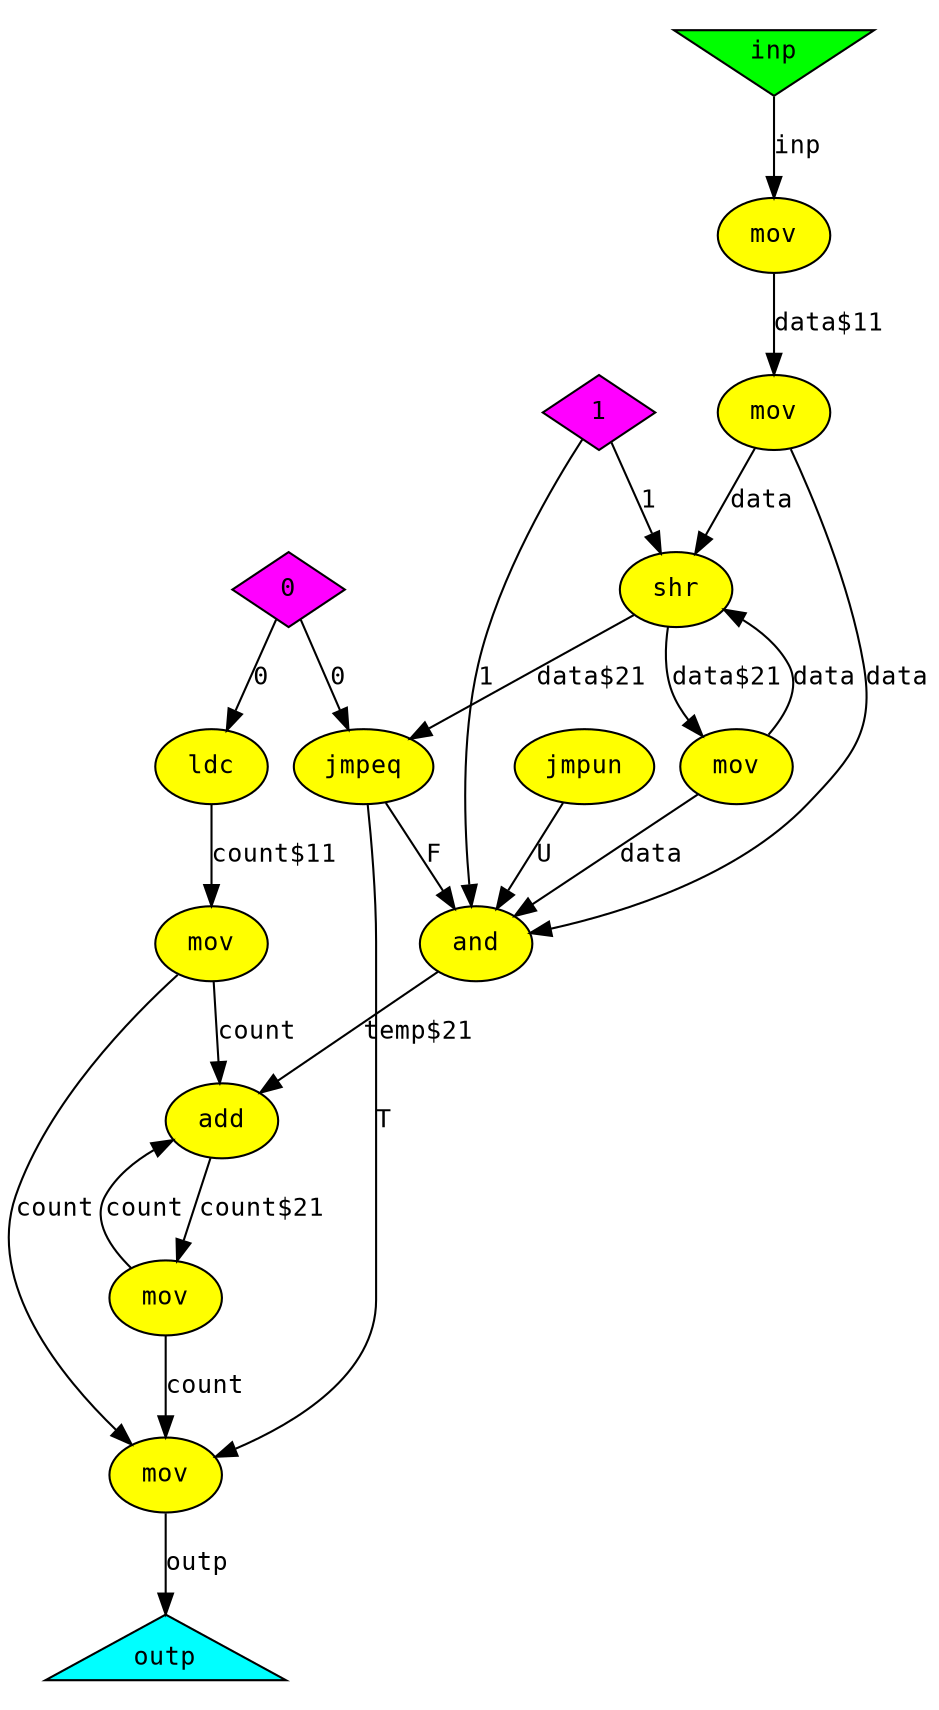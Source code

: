 digraph popcount
{
  graph [rankdir="TB", nodesep = "0.175"];
  node [fontname="Courier", fontsize="12", style="filled"];
  edge [fontname="Courier", fontsize="12"];

  add_6  [label="add", ntype="operation", argix="-1", dataspec="na", bb="2", shape="ellipse", fillcolor="yellow"];
  and_5  [label="and", ntype="operation", argix="-1", dataspec="na", bb="2", shape="ellipse", fillcolor="yellow"];
  cnst0  [label="0", ntype="constant", argix="-1", dataspec="u32", bb="-1", shape="diamond", fillcolor="magenta"];
  cnst1  [label="1", ntype="constant", argix="-1", dataspec="u32", bb="-1", shape="diamond", fillcolor="magenta"];
  inp  [label="inp", ntype="invar", argix="0", dataspec="u32", bb="-1", shape="invtriangle", fillcolor="green"];
  jmpeq_10  [label="jmpeq", ntype="operation", argix="-1", dataspec="na", bb="2", shape="ellipse", fillcolor="yellow"];
  jmpun_4  [label="jmpun", ntype="operation", argix="-1", dataspec="na", bb="1", shape="ellipse", fillcolor="yellow"];
  ldc_1  [label="ldc", ntype="operation", argix="-1", dataspec="na", bb="1", shape="ellipse", fillcolor="yellow"];
  mov_0  [label="mov", ntype="operation", argix="-1", dataspec="na", bb="1", shape="ellipse", fillcolor="yellow"];
  mov_11  [label="mov", ntype="operation", argix="-1", dataspec="na", bb="3", shape="ellipse", fillcolor="yellow"];
  mov_2  [label="mov", ntype="operation", argix="-1", dataspec="na", bb="1", shape="ellipse", fillcolor="yellow"];
  mov_3  [label="mov", ntype="operation", argix="-1", dataspec="na", bb="1", shape="ellipse", fillcolor="yellow"];
  mov_8  [label="mov", ntype="operation", argix="-1", dataspec="na", bb="2", shape="ellipse", fillcolor="yellow"];
  mov_9  [label="mov", ntype="operation", argix="-1", dataspec="na", bb="2", shape="ellipse", fillcolor="yellow"];
  outp  [label="outp", ntype="outvar", argix="0", dataspec="u32", bb="-1", shape="triangle", fillcolor="cyan"];
  shr_7  [label="shr", ntype="operation", argix="-1", dataspec="na", bb="2", shape="ellipse", fillcolor="yellow"];

  add_6 -> mov_9  [label="count$21", etype="D", vtype="localvar", order="1", argix="-1", dataspec="u32"];
  and_5 -> add_6  [label="temp$21", etype="D", vtype="localvar", order="2", argix="-1", dataspec="u32"];
  cnst0 -> jmpeq_10  [label="0", etype="D", vtype="globalvar", order="2", argix="-1", dataspec="u32"];
  cnst0 -> ldc_1  [label="0", etype="D", vtype="globalvar", order="1", argix="-1", dataspec="u32"];
  cnst1 -> and_5  [label="1", etype="D", vtype="globalvar", order="2", argix="-1", dataspec="u32"];
  cnst1 -> shr_7  [label="1", etype="D", vtype="globalvar", order="2", argix="-1", dataspec="u32"];
  inp -> mov_0  [label="inp", etype="D", vtype="inarg", order="1", argix="-1", dataspec="u32"];
  jmpeq_10 -> and_5  [label="F", etype="F", order="2", argix="-1", dataspec="u1"];
  jmpeq_10 -> mov_11  [label="T", etype="T", order="1", argix="-1", dataspec="u1"];
  jmpun_4 -> and_5  [label="U", etype="U", order="1", argix="-1", dataspec="u1"];
  ldc_1 -> mov_3  [label="count$11", etype="D", vtype="localvar", order="1", argix="-1", dataspec="u32"];
  mov_0 -> mov_2  [label="data$11", etype="D", vtype="localvar", order="1", argix="-1", dataspec="u32"];
  mov_11 -> outp  [label="outp", etype="D", vtype="outarg", order="1", argix="-1", dataspec="u32"];
  mov_2 -> and_5  [label="data", etype="D", vtype="localvar", order="1", argix="-1", dataspec="u32"];
  mov_2 -> shr_7  [label="data", etype="D", vtype="localvar", order="1", argix="-1", dataspec="u32"];
  mov_3 -> add_6  [label="count", etype="D", vtype="localvar", order="1", argix="-1", dataspec="u32"];
  mov_3 -> mov_11  [label="count", etype="D", vtype="localvar", order="1", argix="-1", dataspec="u32"];
  mov_8 -> and_5  [label="data", etype="D", vtype="localvar", order="1", argix="-1", dataspec="u32"];
  mov_8 -> shr_7  [label="data", etype="D", vtype="localvar", order="1", argix="-1", dataspec="u32"];
  mov_9 -> add_6  [label="count", etype="D", vtype="localvar", order="1", argix="-1", dataspec="u32"];
  mov_9 -> mov_11  [label="count", etype="D", vtype="localvar", order="1", argix="-1", dataspec="u32"];
  shr_7 -> jmpeq_10  [label="data$21", etype="D", vtype="localvar", order="1", argix="-1", dataspec="u32"];
  shr_7 -> mov_8  [label="data$21", etype="D", vtype="localvar", order="1", argix="-1", dataspec="u32"];

}
